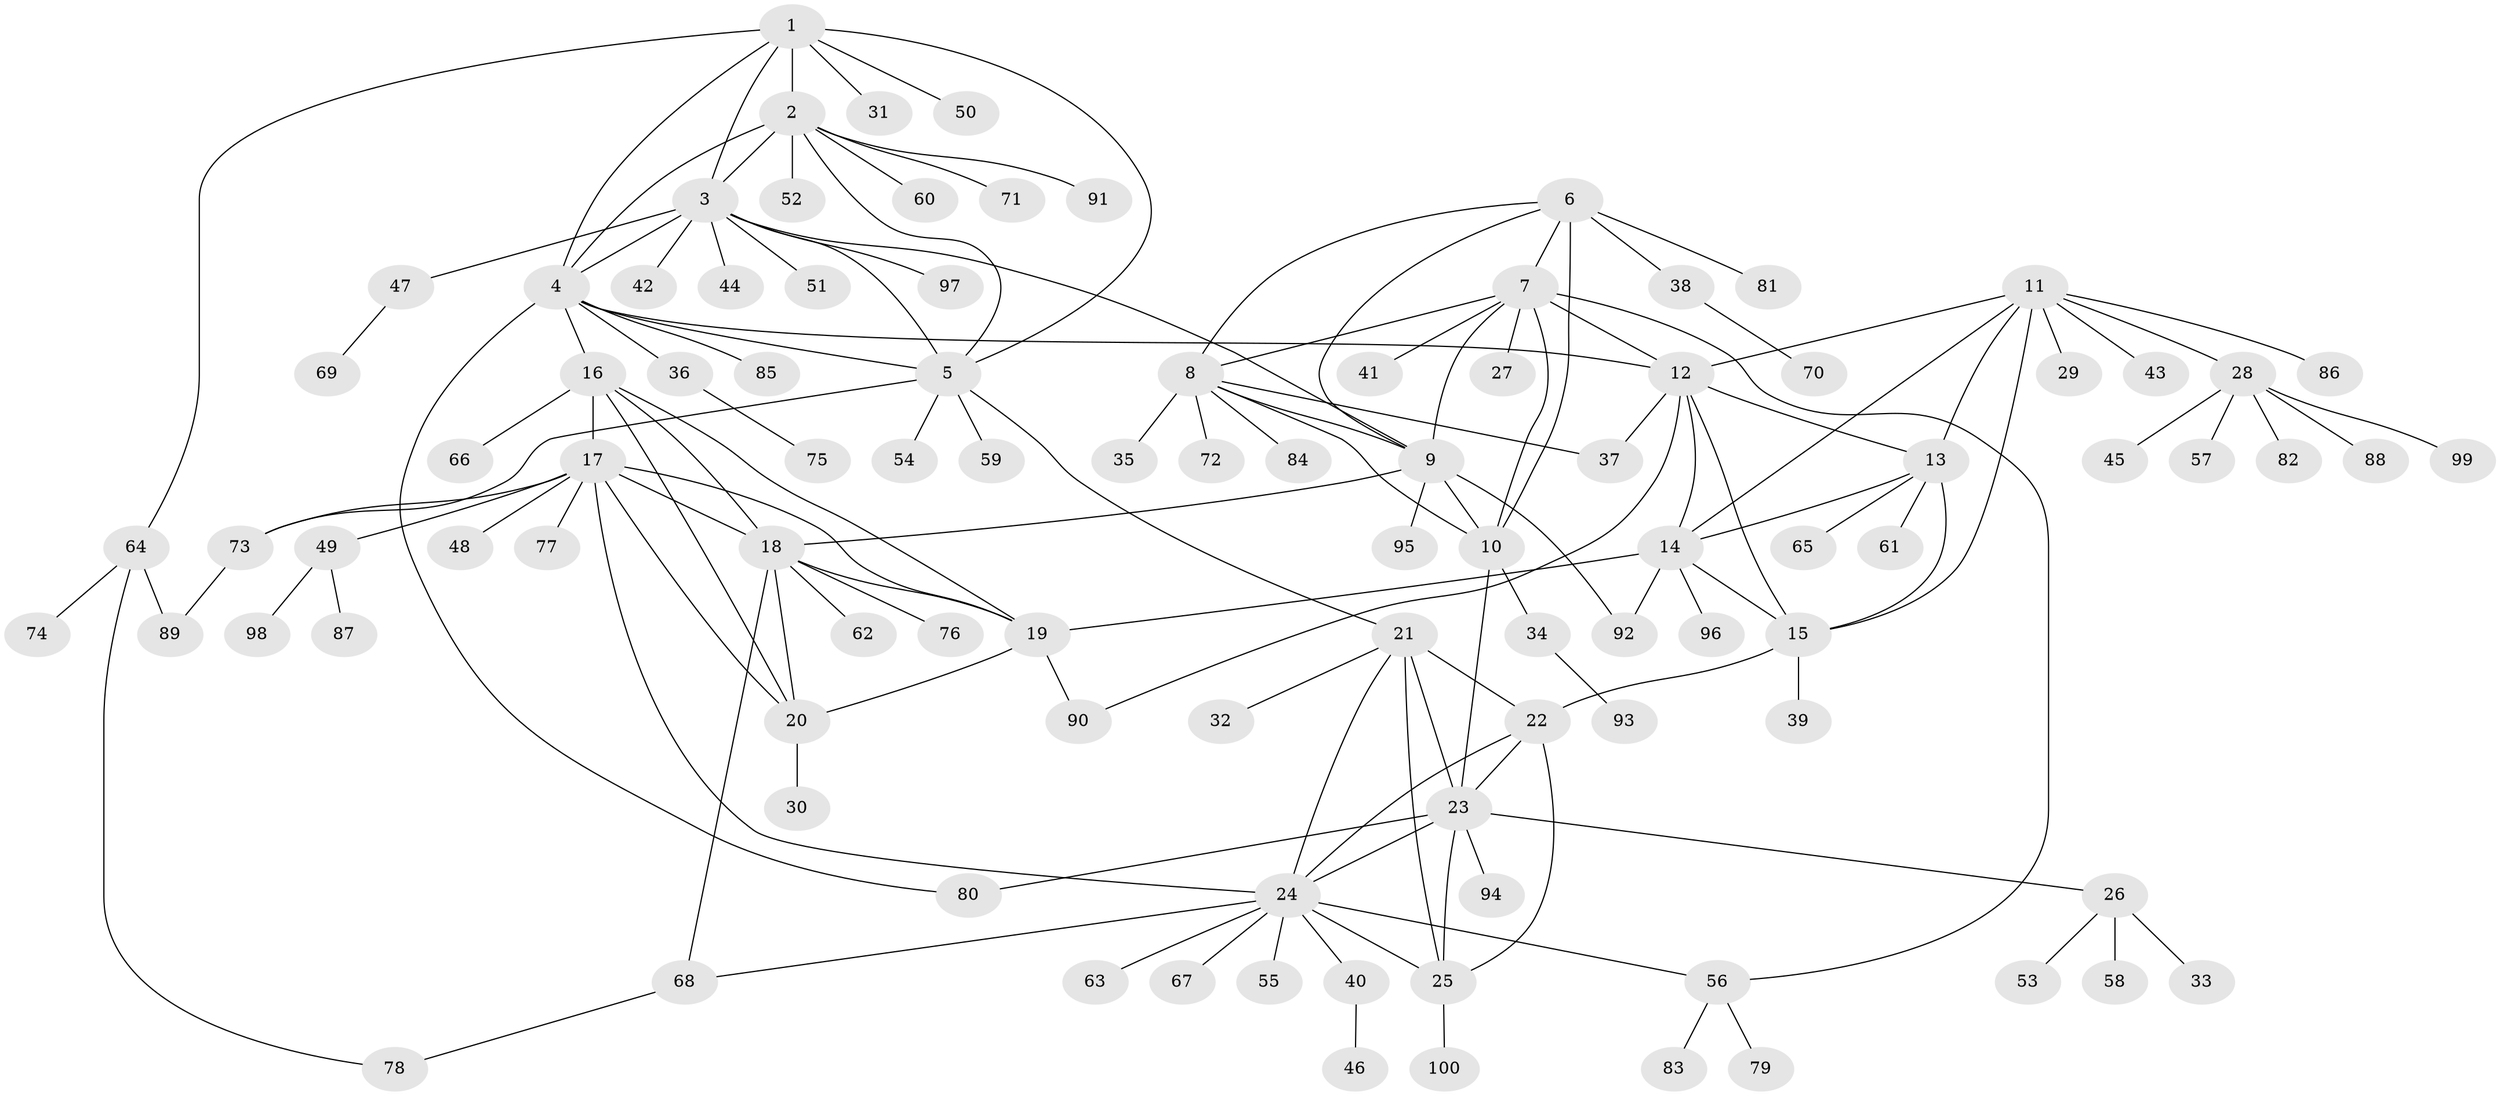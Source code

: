 // Generated by graph-tools (version 1.1) at 2025/50/03/09/25 03:50:31]
// undirected, 100 vertices, 144 edges
graph export_dot {
graph [start="1"]
  node [color=gray90,style=filled];
  1;
  2;
  3;
  4;
  5;
  6;
  7;
  8;
  9;
  10;
  11;
  12;
  13;
  14;
  15;
  16;
  17;
  18;
  19;
  20;
  21;
  22;
  23;
  24;
  25;
  26;
  27;
  28;
  29;
  30;
  31;
  32;
  33;
  34;
  35;
  36;
  37;
  38;
  39;
  40;
  41;
  42;
  43;
  44;
  45;
  46;
  47;
  48;
  49;
  50;
  51;
  52;
  53;
  54;
  55;
  56;
  57;
  58;
  59;
  60;
  61;
  62;
  63;
  64;
  65;
  66;
  67;
  68;
  69;
  70;
  71;
  72;
  73;
  74;
  75;
  76;
  77;
  78;
  79;
  80;
  81;
  82;
  83;
  84;
  85;
  86;
  87;
  88;
  89;
  90;
  91;
  92;
  93;
  94;
  95;
  96;
  97;
  98;
  99;
  100;
  1 -- 2;
  1 -- 3;
  1 -- 4;
  1 -- 5;
  1 -- 31;
  1 -- 50;
  1 -- 64;
  2 -- 3;
  2 -- 4;
  2 -- 5;
  2 -- 52;
  2 -- 60;
  2 -- 71;
  2 -- 91;
  3 -- 4;
  3 -- 5;
  3 -- 9;
  3 -- 42;
  3 -- 44;
  3 -- 47;
  3 -- 51;
  3 -- 97;
  4 -- 5;
  4 -- 12;
  4 -- 16;
  4 -- 36;
  4 -- 80;
  4 -- 85;
  5 -- 21;
  5 -- 54;
  5 -- 59;
  5 -- 73;
  6 -- 7;
  6 -- 8;
  6 -- 9;
  6 -- 10;
  6 -- 38;
  6 -- 81;
  7 -- 8;
  7 -- 9;
  7 -- 10;
  7 -- 12;
  7 -- 27;
  7 -- 41;
  7 -- 56;
  8 -- 9;
  8 -- 10;
  8 -- 35;
  8 -- 37;
  8 -- 72;
  8 -- 84;
  9 -- 10;
  9 -- 18;
  9 -- 92;
  9 -- 95;
  10 -- 23;
  10 -- 34;
  11 -- 12;
  11 -- 13;
  11 -- 14;
  11 -- 15;
  11 -- 28;
  11 -- 29;
  11 -- 43;
  11 -- 86;
  12 -- 13;
  12 -- 14;
  12 -- 15;
  12 -- 37;
  12 -- 90;
  13 -- 14;
  13 -- 15;
  13 -- 61;
  13 -- 65;
  14 -- 15;
  14 -- 19;
  14 -- 92;
  14 -- 96;
  15 -- 22;
  15 -- 39;
  16 -- 17;
  16 -- 18;
  16 -- 19;
  16 -- 20;
  16 -- 66;
  17 -- 18;
  17 -- 19;
  17 -- 20;
  17 -- 24;
  17 -- 48;
  17 -- 49;
  17 -- 73;
  17 -- 77;
  18 -- 19;
  18 -- 20;
  18 -- 62;
  18 -- 68;
  18 -- 76;
  19 -- 20;
  19 -- 90;
  20 -- 30;
  21 -- 22;
  21 -- 23;
  21 -- 24;
  21 -- 25;
  21 -- 32;
  22 -- 23;
  22 -- 24;
  22 -- 25;
  23 -- 24;
  23 -- 25;
  23 -- 26;
  23 -- 80;
  23 -- 94;
  24 -- 25;
  24 -- 40;
  24 -- 55;
  24 -- 56;
  24 -- 63;
  24 -- 67;
  24 -- 68;
  25 -- 100;
  26 -- 33;
  26 -- 53;
  26 -- 58;
  28 -- 45;
  28 -- 57;
  28 -- 82;
  28 -- 88;
  28 -- 99;
  34 -- 93;
  36 -- 75;
  38 -- 70;
  40 -- 46;
  47 -- 69;
  49 -- 87;
  49 -- 98;
  56 -- 79;
  56 -- 83;
  64 -- 74;
  64 -- 78;
  64 -- 89;
  68 -- 78;
  73 -- 89;
}

